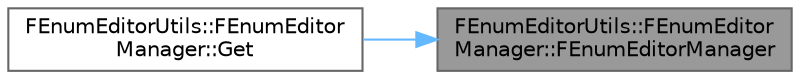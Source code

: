 digraph "FEnumEditorUtils::FEnumEditorManager::FEnumEditorManager"
{
 // INTERACTIVE_SVG=YES
 // LATEX_PDF_SIZE
  bgcolor="transparent";
  edge [fontname=Helvetica,fontsize=10,labelfontname=Helvetica,labelfontsize=10];
  node [fontname=Helvetica,fontsize=10,shape=box,height=0.2,width=0.4];
  rankdir="RL";
  Node1 [id="Node000001",label="FEnumEditorUtils::FEnumEditor\lManager::FEnumEditorManager",height=0.2,width=0.4,color="gray40", fillcolor="grey60", style="filled", fontcolor="black",tooltip=" "];
  Node1 -> Node2 [id="edge1_Node000001_Node000002",dir="back",color="steelblue1",style="solid",tooltip=" "];
  Node2 [id="Node000002",label="FEnumEditorUtils::FEnumEditor\lManager::Get",height=0.2,width=0.4,color="grey40", fillcolor="white", style="filled",URL="$da/d27/classFEnumEditorUtils_1_1FEnumEditorManager.html#a9688135da768de2f91845a6a68d53ea7",tooltip=" "];
}

